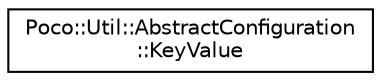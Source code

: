 digraph "Graphical Class Hierarchy"
{
 // LATEX_PDF_SIZE
  edge [fontname="Helvetica",fontsize="10",labelfontname="Helvetica",labelfontsize="10"];
  node [fontname="Helvetica",fontsize="10",shape=record];
  rankdir="LR";
  Node0 [label="Poco::Util::AbstractConfiguration\l::KeyValue",height=0.2,width=0.4,color="black", fillcolor="white", style="filled",URL="$classPoco_1_1Util_1_1AbstractConfiguration_1_1KeyValue.html",tooltip="A key-value pair, used as event argument."];
}
